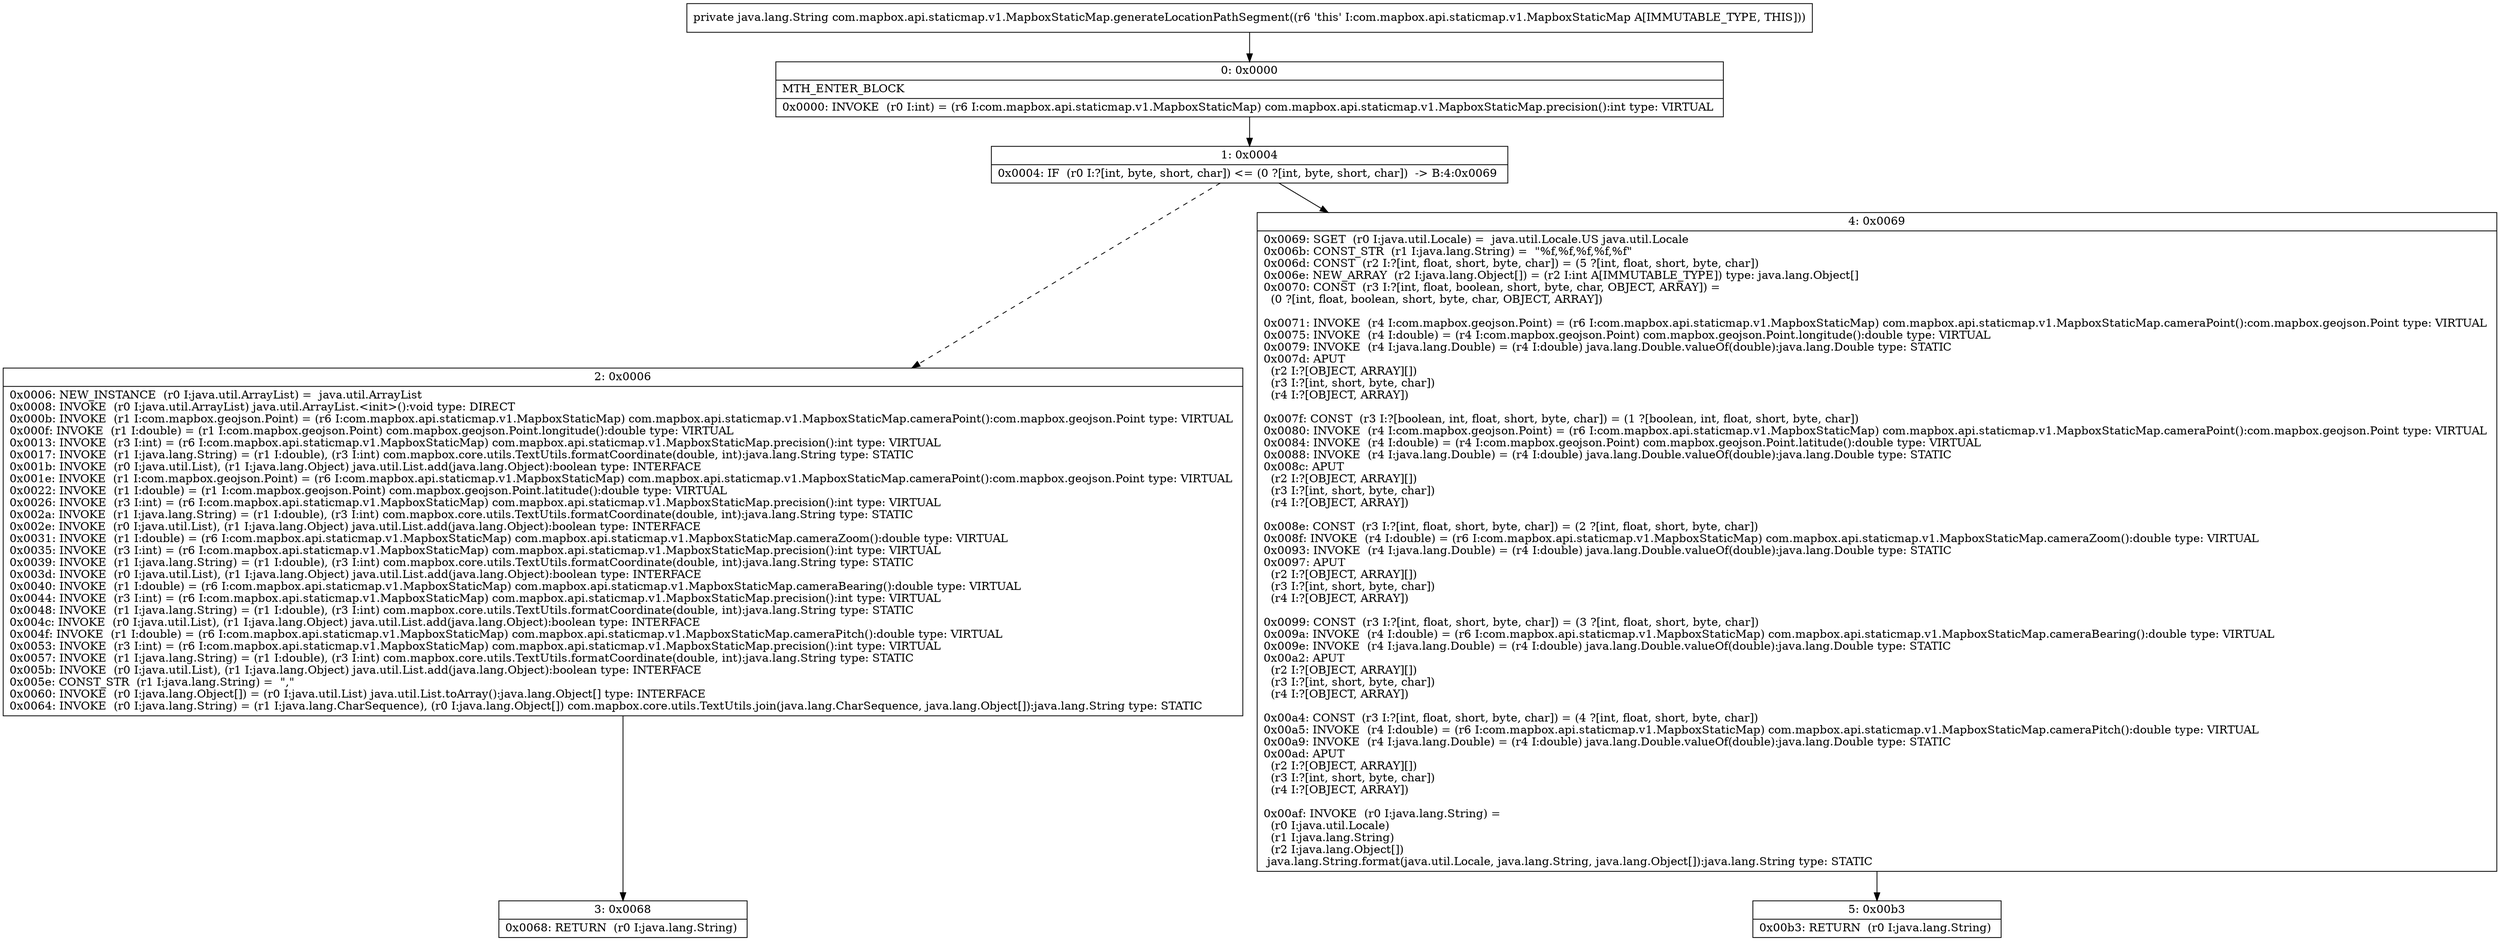 digraph "CFG forcom.mapbox.api.staticmap.v1.MapboxStaticMap.generateLocationPathSegment()Ljava\/lang\/String;" {
Node_0 [shape=record,label="{0\:\ 0x0000|MTH_ENTER_BLOCK\l|0x0000: INVOKE  (r0 I:int) = (r6 I:com.mapbox.api.staticmap.v1.MapboxStaticMap) com.mapbox.api.staticmap.v1.MapboxStaticMap.precision():int type: VIRTUAL \l}"];
Node_1 [shape=record,label="{1\:\ 0x0004|0x0004: IF  (r0 I:?[int, byte, short, char]) \<= (0 ?[int, byte, short, char])  \-\> B:4:0x0069 \l}"];
Node_2 [shape=record,label="{2\:\ 0x0006|0x0006: NEW_INSTANCE  (r0 I:java.util.ArrayList) =  java.util.ArrayList \l0x0008: INVOKE  (r0 I:java.util.ArrayList) java.util.ArrayList.\<init\>():void type: DIRECT \l0x000b: INVOKE  (r1 I:com.mapbox.geojson.Point) = (r6 I:com.mapbox.api.staticmap.v1.MapboxStaticMap) com.mapbox.api.staticmap.v1.MapboxStaticMap.cameraPoint():com.mapbox.geojson.Point type: VIRTUAL \l0x000f: INVOKE  (r1 I:double) = (r1 I:com.mapbox.geojson.Point) com.mapbox.geojson.Point.longitude():double type: VIRTUAL \l0x0013: INVOKE  (r3 I:int) = (r6 I:com.mapbox.api.staticmap.v1.MapboxStaticMap) com.mapbox.api.staticmap.v1.MapboxStaticMap.precision():int type: VIRTUAL \l0x0017: INVOKE  (r1 I:java.lang.String) = (r1 I:double), (r3 I:int) com.mapbox.core.utils.TextUtils.formatCoordinate(double, int):java.lang.String type: STATIC \l0x001b: INVOKE  (r0 I:java.util.List), (r1 I:java.lang.Object) java.util.List.add(java.lang.Object):boolean type: INTERFACE \l0x001e: INVOKE  (r1 I:com.mapbox.geojson.Point) = (r6 I:com.mapbox.api.staticmap.v1.MapboxStaticMap) com.mapbox.api.staticmap.v1.MapboxStaticMap.cameraPoint():com.mapbox.geojson.Point type: VIRTUAL \l0x0022: INVOKE  (r1 I:double) = (r1 I:com.mapbox.geojson.Point) com.mapbox.geojson.Point.latitude():double type: VIRTUAL \l0x0026: INVOKE  (r3 I:int) = (r6 I:com.mapbox.api.staticmap.v1.MapboxStaticMap) com.mapbox.api.staticmap.v1.MapboxStaticMap.precision():int type: VIRTUAL \l0x002a: INVOKE  (r1 I:java.lang.String) = (r1 I:double), (r3 I:int) com.mapbox.core.utils.TextUtils.formatCoordinate(double, int):java.lang.String type: STATIC \l0x002e: INVOKE  (r0 I:java.util.List), (r1 I:java.lang.Object) java.util.List.add(java.lang.Object):boolean type: INTERFACE \l0x0031: INVOKE  (r1 I:double) = (r6 I:com.mapbox.api.staticmap.v1.MapboxStaticMap) com.mapbox.api.staticmap.v1.MapboxStaticMap.cameraZoom():double type: VIRTUAL \l0x0035: INVOKE  (r3 I:int) = (r6 I:com.mapbox.api.staticmap.v1.MapboxStaticMap) com.mapbox.api.staticmap.v1.MapboxStaticMap.precision():int type: VIRTUAL \l0x0039: INVOKE  (r1 I:java.lang.String) = (r1 I:double), (r3 I:int) com.mapbox.core.utils.TextUtils.formatCoordinate(double, int):java.lang.String type: STATIC \l0x003d: INVOKE  (r0 I:java.util.List), (r1 I:java.lang.Object) java.util.List.add(java.lang.Object):boolean type: INTERFACE \l0x0040: INVOKE  (r1 I:double) = (r6 I:com.mapbox.api.staticmap.v1.MapboxStaticMap) com.mapbox.api.staticmap.v1.MapboxStaticMap.cameraBearing():double type: VIRTUAL \l0x0044: INVOKE  (r3 I:int) = (r6 I:com.mapbox.api.staticmap.v1.MapboxStaticMap) com.mapbox.api.staticmap.v1.MapboxStaticMap.precision():int type: VIRTUAL \l0x0048: INVOKE  (r1 I:java.lang.String) = (r1 I:double), (r3 I:int) com.mapbox.core.utils.TextUtils.formatCoordinate(double, int):java.lang.String type: STATIC \l0x004c: INVOKE  (r0 I:java.util.List), (r1 I:java.lang.Object) java.util.List.add(java.lang.Object):boolean type: INTERFACE \l0x004f: INVOKE  (r1 I:double) = (r6 I:com.mapbox.api.staticmap.v1.MapboxStaticMap) com.mapbox.api.staticmap.v1.MapboxStaticMap.cameraPitch():double type: VIRTUAL \l0x0053: INVOKE  (r3 I:int) = (r6 I:com.mapbox.api.staticmap.v1.MapboxStaticMap) com.mapbox.api.staticmap.v1.MapboxStaticMap.precision():int type: VIRTUAL \l0x0057: INVOKE  (r1 I:java.lang.String) = (r1 I:double), (r3 I:int) com.mapbox.core.utils.TextUtils.formatCoordinate(double, int):java.lang.String type: STATIC \l0x005b: INVOKE  (r0 I:java.util.List), (r1 I:java.lang.Object) java.util.List.add(java.lang.Object):boolean type: INTERFACE \l0x005e: CONST_STR  (r1 I:java.lang.String) =  \",\" \l0x0060: INVOKE  (r0 I:java.lang.Object[]) = (r0 I:java.util.List) java.util.List.toArray():java.lang.Object[] type: INTERFACE \l0x0064: INVOKE  (r0 I:java.lang.String) = (r1 I:java.lang.CharSequence), (r0 I:java.lang.Object[]) com.mapbox.core.utils.TextUtils.join(java.lang.CharSequence, java.lang.Object[]):java.lang.String type: STATIC \l}"];
Node_3 [shape=record,label="{3\:\ 0x0068|0x0068: RETURN  (r0 I:java.lang.String) \l}"];
Node_4 [shape=record,label="{4\:\ 0x0069|0x0069: SGET  (r0 I:java.util.Locale) =  java.util.Locale.US java.util.Locale \l0x006b: CONST_STR  (r1 I:java.lang.String) =  \"%f,%f,%f,%f,%f\" \l0x006d: CONST  (r2 I:?[int, float, short, byte, char]) = (5 ?[int, float, short, byte, char]) \l0x006e: NEW_ARRAY  (r2 I:java.lang.Object[]) = (r2 I:int A[IMMUTABLE_TYPE]) type: java.lang.Object[] \l0x0070: CONST  (r3 I:?[int, float, boolean, short, byte, char, OBJECT, ARRAY]) = \l  (0 ?[int, float, boolean, short, byte, char, OBJECT, ARRAY])\l \l0x0071: INVOKE  (r4 I:com.mapbox.geojson.Point) = (r6 I:com.mapbox.api.staticmap.v1.MapboxStaticMap) com.mapbox.api.staticmap.v1.MapboxStaticMap.cameraPoint():com.mapbox.geojson.Point type: VIRTUAL \l0x0075: INVOKE  (r4 I:double) = (r4 I:com.mapbox.geojson.Point) com.mapbox.geojson.Point.longitude():double type: VIRTUAL \l0x0079: INVOKE  (r4 I:java.lang.Double) = (r4 I:double) java.lang.Double.valueOf(double):java.lang.Double type: STATIC \l0x007d: APUT  \l  (r2 I:?[OBJECT, ARRAY][])\l  (r3 I:?[int, short, byte, char])\l  (r4 I:?[OBJECT, ARRAY])\l \l0x007f: CONST  (r3 I:?[boolean, int, float, short, byte, char]) = (1 ?[boolean, int, float, short, byte, char]) \l0x0080: INVOKE  (r4 I:com.mapbox.geojson.Point) = (r6 I:com.mapbox.api.staticmap.v1.MapboxStaticMap) com.mapbox.api.staticmap.v1.MapboxStaticMap.cameraPoint():com.mapbox.geojson.Point type: VIRTUAL \l0x0084: INVOKE  (r4 I:double) = (r4 I:com.mapbox.geojson.Point) com.mapbox.geojson.Point.latitude():double type: VIRTUAL \l0x0088: INVOKE  (r4 I:java.lang.Double) = (r4 I:double) java.lang.Double.valueOf(double):java.lang.Double type: STATIC \l0x008c: APUT  \l  (r2 I:?[OBJECT, ARRAY][])\l  (r3 I:?[int, short, byte, char])\l  (r4 I:?[OBJECT, ARRAY])\l \l0x008e: CONST  (r3 I:?[int, float, short, byte, char]) = (2 ?[int, float, short, byte, char]) \l0x008f: INVOKE  (r4 I:double) = (r6 I:com.mapbox.api.staticmap.v1.MapboxStaticMap) com.mapbox.api.staticmap.v1.MapboxStaticMap.cameraZoom():double type: VIRTUAL \l0x0093: INVOKE  (r4 I:java.lang.Double) = (r4 I:double) java.lang.Double.valueOf(double):java.lang.Double type: STATIC \l0x0097: APUT  \l  (r2 I:?[OBJECT, ARRAY][])\l  (r3 I:?[int, short, byte, char])\l  (r4 I:?[OBJECT, ARRAY])\l \l0x0099: CONST  (r3 I:?[int, float, short, byte, char]) = (3 ?[int, float, short, byte, char]) \l0x009a: INVOKE  (r4 I:double) = (r6 I:com.mapbox.api.staticmap.v1.MapboxStaticMap) com.mapbox.api.staticmap.v1.MapboxStaticMap.cameraBearing():double type: VIRTUAL \l0x009e: INVOKE  (r4 I:java.lang.Double) = (r4 I:double) java.lang.Double.valueOf(double):java.lang.Double type: STATIC \l0x00a2: APUT  \l  (r2 I:?[OBJECT, ARRAY][])\l  (r3 I:?[int, short, byte, char])\l  (r4 I:?[OBJECT, ARRAY])\l \l0x00a4: CONST  (r3 I:?[int, float, short, byte, char]) = (4 ?[int, float, short, byte, char]) \l0x00a5: INVOKE  (r4 I:double) = (r6 I:com.mapbox.api.staticmap.v1.MapboxStaticMap) com.mapbox.api.staticmap.v1.MapboxStaticMap.cameraPitch():double type: VIRTUAL \l0x00a9: INVOKE  (r4 I:java.lang.Double) = (r4 I:double) java.lang.Double.valueOf(double):java.lang.Double type: STATIC \l0x00ad: APUT  \l  (r2 I:?[OBJECT, ARRAY][])\l  (r3 I:?[int, short, byte, char])\l  (r4 I:?[OBJECT, ARRAY])\l \l0x00af: INVOKE  (r0 I:java.lang.String) = \l  (r0 I:java.util.Locale)\l  (r1 I:java.lang.String)\l  (r2 I:java.lang.Object[])\l java.lang.String.format(java.util.Locale, java.lang.String, java.lang.Object[]):java.lang.String type: STATIC \l}"];
Node_5 [shape=record,label="{5\:\ 0x00b3|0x00b3: RETURN  (r0 I:java.lang.String) \l}"];
MethodNode[shape=record,label="{private java.lang.String com.mapbox.api.staticmap.v1.MapboxStaticMap.generateLocationPathSegment((r6 'this' I:com.mapbox.api.staticmap.v1.MapboxStaticMap A[IMMUTABLE_TYPE, THIS])) }"];
MethodNode -> Node_0;
Node_0 -> Node_1;
Node_1 -> Node_2[style=dashed];
Node_1 -> Node_4;
Node_2 -> Node_3;
Node_4 -> Node_5;
}

